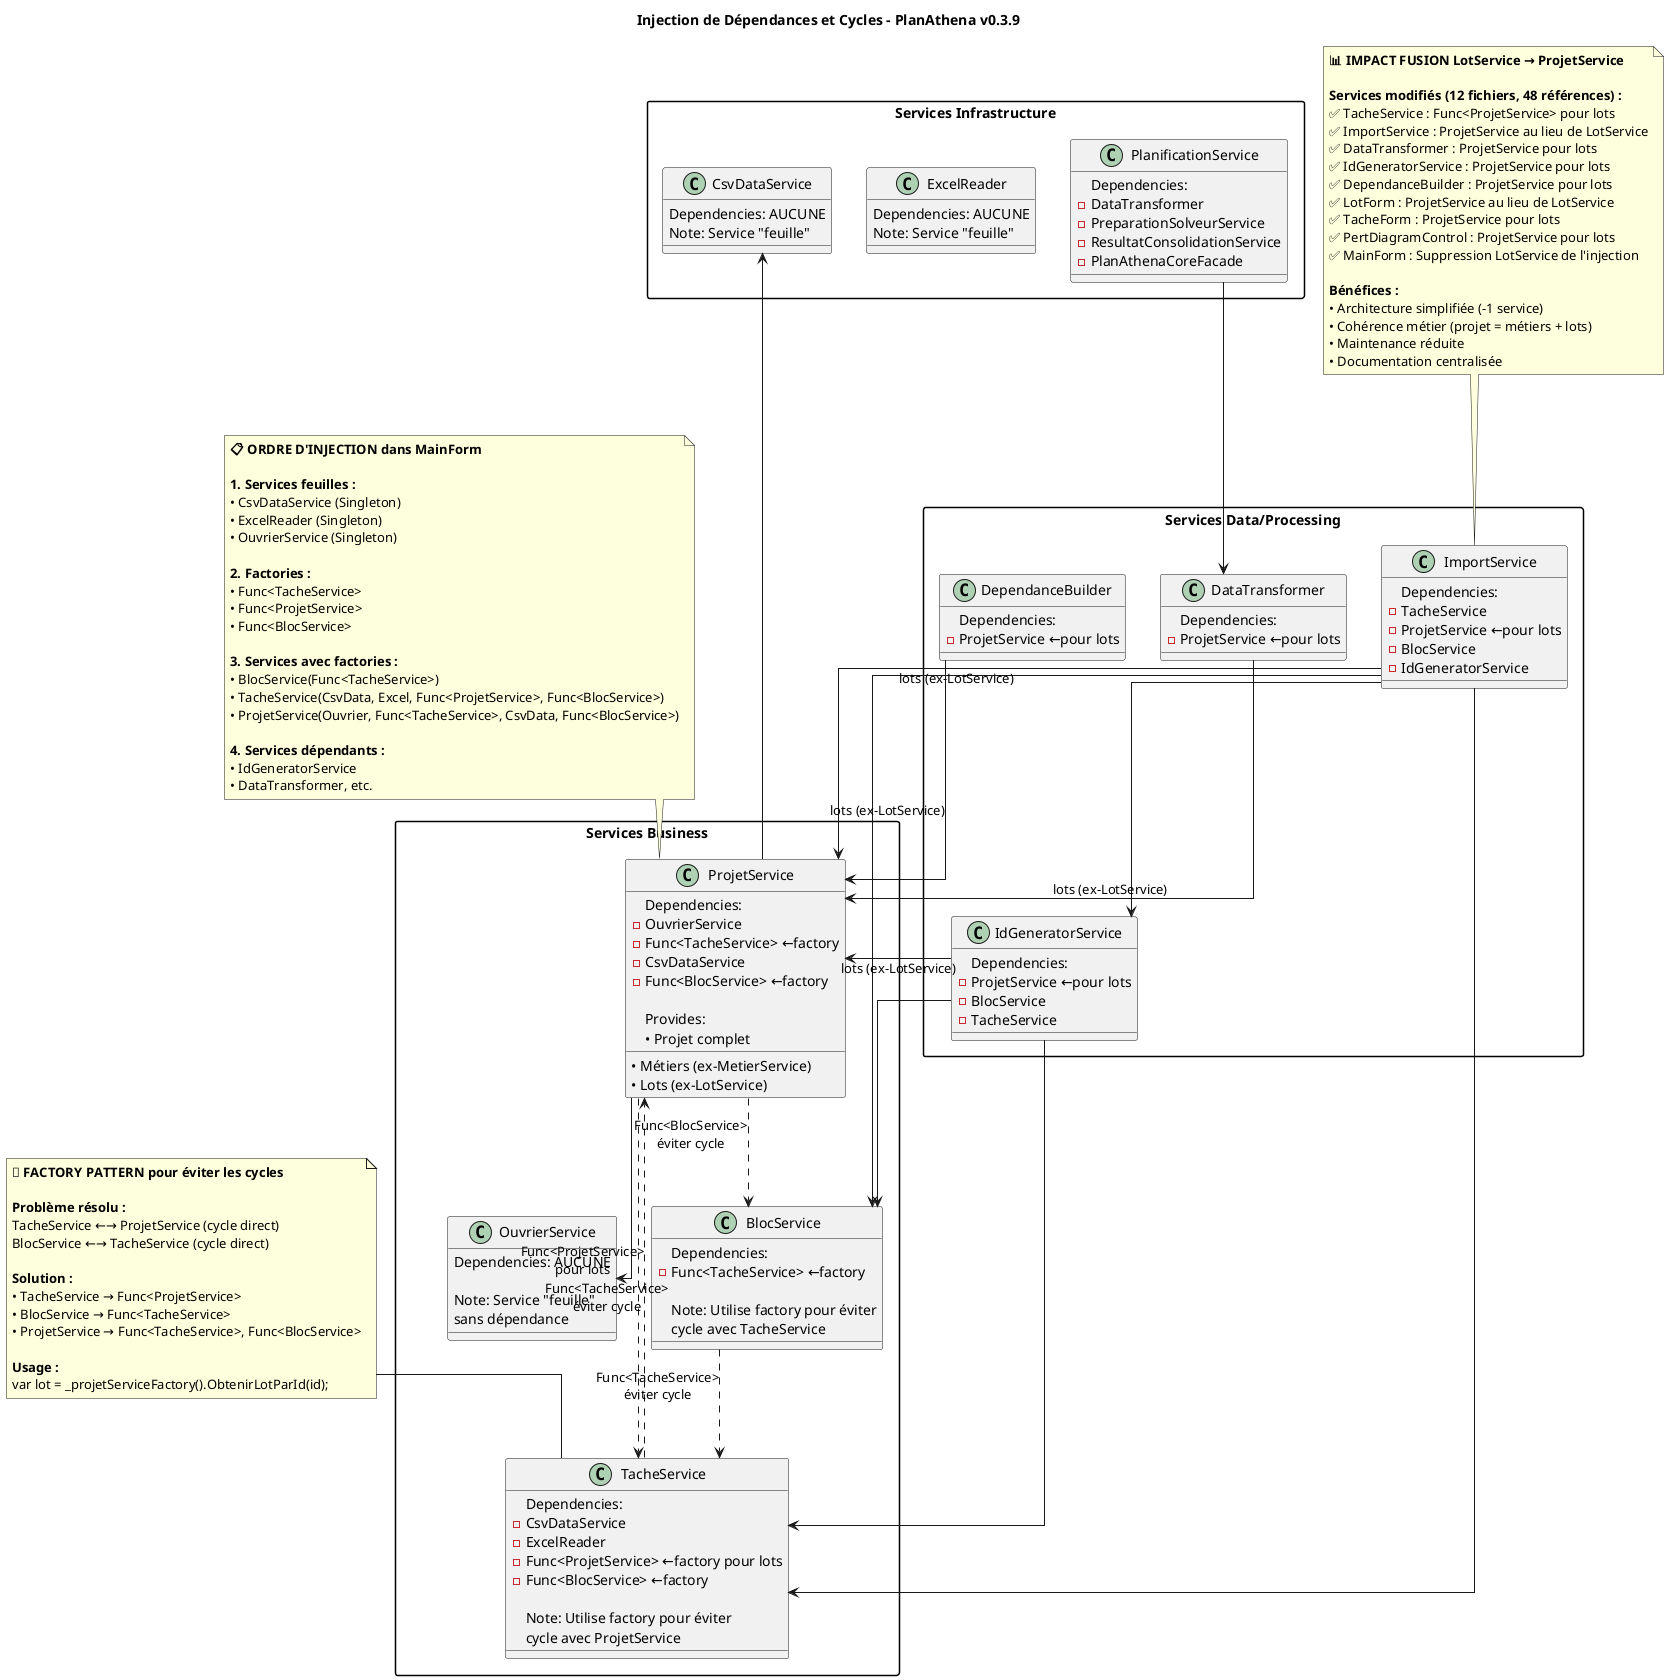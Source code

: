@startuml
title Injection de Dépendances et Cycles - PlanAthena v0.3.9

skinparam packageStyle rectangle
skinparam linetype ortho

' ================================================
' === SERVICES PRINCIPAUX ===
' ================================================

package "Services Business" {
  class ProjetService {
    Dependencies:
    - OuvrierService
    - Func<TacheService> ←factory
    - CsvDataService  
    - Func<BlocService> ←factory
    
    Provides:
    • Métiers (ex-MetierService)
    • Lots (ex-LotService)
    • Projet complet
  }
  
  class TacheService {
    Dependencies:
    - CsvDataService
    - ExcelReader
    - Func<ProjetService> ←factory pour lots
    - Func<BlocService> ←factory
    
    Note: Utilise factory pour éviter
    cycle avec ProjetService
  }
  
  class BlocService {
    Dependencies:
    - Func<TacheService> ←factory
    
    Note: Utilise factory pour éviter
    cycle avec TacheService
  }
  
  class OuvrierService {
    Dependencies: AUCUNE
    
    Note: Service "feuille"
    sans dépendance
  }
}

package "Services Data/Processing" {
  class ImportService {
    Dependencies:
    - TacheService
    - ProjetService ←pour lots
    - BlocService
    - IdGeneratorService
  }
  
  class IdGeneratorService {
    Dependencies:
    - ProjetService ←pour lots
    - BlocService
    - TacheService
  }
  
  class DataTransformer {
    Dependencies:
    - ProjetService ←pour lots
  }
  
  class DependanceBuilder {
    Dependencies:
    - ProjetService ←pour lots
  }
}

package "Services Infrastructure" {
  class CsvDataService {
    Dependencies: AUCUNE
    Note: Service "feuille"
  }
  
  class ExcelReader {
    Dependencies: AUCUNE  
    Note: Service "feuille"
  }
  
  class PlanificationService {
    Dependencies:
    - DataTransformer
    - PreparationSolveurService
    - ResultatConsolidationService
    - PlanAthenaCoreFacade
  }
}

' ================================================
' === FACTORY PATTERN ===
' ================================================

note as FactoryNote
<b>🔄 FACTORY PATTERN pour éviter les cycles</b>

<b>Problème résolu :</b>
TacheService ←→ ProjetService (cycle direct)
BlocService ←→ TacheService (cycle direct)

<b>Solution :</b>
• TacheService → Func<ProjetService>
• BlocService → Func<TacheService>  
• ProjetService → Func<TacheService>, Func<BlocService>

<b>Usage :</b>
var lot = _projetServiceFactory().ObtenirLotParId(id);
end note

' ================================================
' === ORDRE D'INJECTION (MainForm.ConfigureServices) ===
' ================================================

note as InjectionOrder
<b>📋 ORDRE D'INJECTION dans MainForm</b>

<b>1. Services feuilles :</b>
• CsvDataService (Singleton)
• ExcelReader (Singleton)  
• OuvrierService (Singleton)

<b>2. Factories :</b>
• Func<TacheService>
• Func<ProjetService>
• Func<BlocService>

<b>3. Services avec factories :</b>
• BlocService(Func<TacheService>)
• TacheService(CsvData, Excel, Func<ProjetService>, Func<BlocService>)
• ProjetService(Ouvrier, Func<TacheService>, CsvData, Func<BlocService>)

<b>4. Services dépendants :</b>
• IdGeneratorService
• DataTransformer, etc.
end note

' ================================================
' === RELATIONS ===
' ================================================

' Dépendances directes
ProjetService --> OuvrierService
ProjetService --> CsvDataService
ImportService --> TacheService
ImportService --> BlocService
ImportService --> IdGeneratorService
IdGeneratorService --> BlocService
IdGeneratorService --> TacheService
PlanificationService --> DataTransformer

' Factory dependencies (pointillés)
TacheService ..> ProjetService : "Func<ProjetService>\npour lots"
BlocService ..> TacheService : "Func<TacheService>\néviter cycle"
ProjetService ..> TacheService : "Func<TacheService>\néviter cycle"
ProjetService ..> BlocService : "Func<BlocService>\néviter cycle"

' Nouvelles dépendances post-fusion LotService
ImportService --> ProjetService : "lots (ex-LotService)"
DataTransformer --> ProjetService : "lots (ex-LotService)" 
DependanceBuilder --> ProjetService : "lots (ex-LotService)"
IdGeneratorService --> ProjetService : "lots (ex-LotService)"

' ================================================
' === IMPACT DE LA FUSION ===
' ================================================

note as FusionImpact
<b>📊 IMPACT FUSION LotService → ProjetService</b>

<b>Services modifiés (12 fichiers, 48 références) :</b>
✅ TacheService : Func<ProjetService> pour lots
✅ ImportService : ProjetService au lieu de LotService
✅ DataTransformer : ProjetService pour lots
✅ IdGeneratorService : ProjetService pour lots
✅ DependanceBuilder : ProjetService pour lots
✅ LotForm : ProjetService au lieu de LotService
✅ TacheForm : ProjetService pour lots
✅ PertDiagramControl : ProjetService pour lots
✅ MainForm : Suppression LotService de l'injection

<b>Bénéfices :</b>
• Architecture simplifiée (-1 service)
• Cohérence métier (projet = métiers + lots)
• Maintenance réduite
• Documentation centralisée
end note

FactoryNote --> TacheService
InjectionOrder --> ProjetService
FusionImpact --> ImportService

@enduml